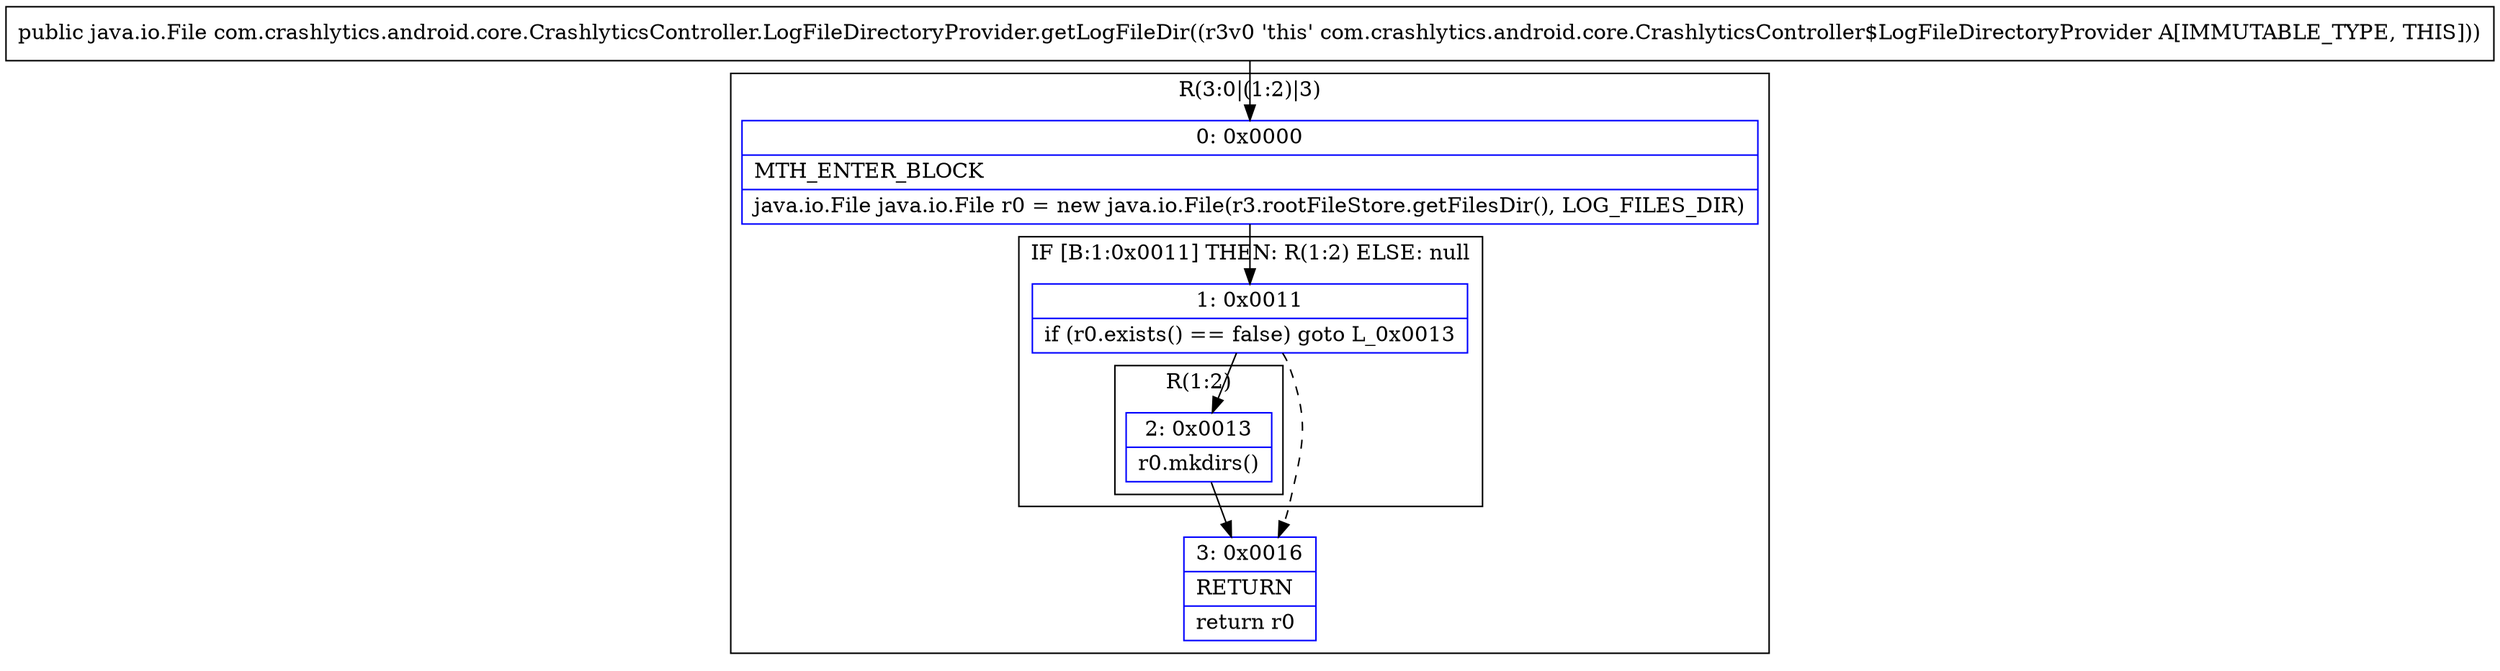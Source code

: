 digraph "CFG forcom.crashlytics.android.core.CrashlyticsController.LogFileDirectoryProvider.getLogFileDir()Ljava\/io\/File;" {
subgraph cluster_Region_1398805951 {
label = "R(3:0|(1:2)|3)";
node [shape=record,color=blue];
Node_0 [shape=record,label="{0\:\ 0x0000|MTH_ENTER_BLOCK\l|java.io.File java.io.File r0 = new java.io.File(r3.rootFileStore.getFilesDir(), LOG_FILES_DIR)\l}"];
subgraph cluster_IfRegion_1012318200 {
label = "IF [B:1:0x0011] THEN: R(1:2) ELSE: null";
node [shape=record,color=blue];
Node_1 [shape=record,label="{1\:\ 0x0011|if (r0.exists() == false) goto L_0x0013\l}"];
subgraph cluster_Region_1433040745 {
label = "R(1:2)";
node [shape=record,color=blue];
Node_2 [shape=record,label="{2\:\ 0x0013|r0.mkdirs()\l}"];
}
}
Node_3 [shape=record,label="{3\:\ 0x0016|RETURN\l|return r0\l}"];
}
MethodNode[shape=record,label="{public java.io.File com.crashlytics.android.core.CrashlyticsController.LogFileDirectoryProvider.getLogFileDir((r3v0 'this' com.crashlytics.android.core.CrashlyticsController$LogFileDirectoryProvider A[IMMUTABLE_TYPE, THIS])) }"];
MethodNode -> Node_0;
Node_0 -> Node_1;
Node_1 -> Node_2;
Node_1 -> Node_3[style=dashed];
Node_2 -> Node_3;
}

